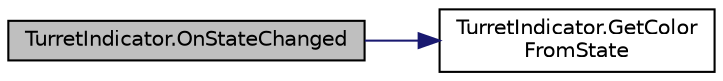 digraph "TurretIndicator.OnStateChanged"
{
 // INTERACTIVE_SVG=YES
 // LATEX_PDF_SIZE
  bgcolor="transparent";
  edge [fontname="Helvetica",fontsize="10",labelfontname="Helvetica",labelfontsize="10"];
  node [fontname="Helvetica",fontsize="10",shape=record];
  rankdir="LR";
  Node1 [label="TurretIndicator.OnStateChanged",height=0.2,width=0.4,color="black", fillcolor="grey75", style="filled", fontcolor="black",tooltip="This function gets calls whenever the Turret changes the intern state."];
  Node1 -> Node2 [color="midnightblue",fontsize="10",style="solid",fontname="Helvetica"];
  Node2 [label="TurretIndicator.GetColor\lFromState",height=0.2,width=0.4,color="black",URL="$class_turret_indicator.html#a4ce9f7929435b6d9ba46c4fd34d67f50",tooltip="Returns the color corresponing to the current TurretState of the indicator"];
}

